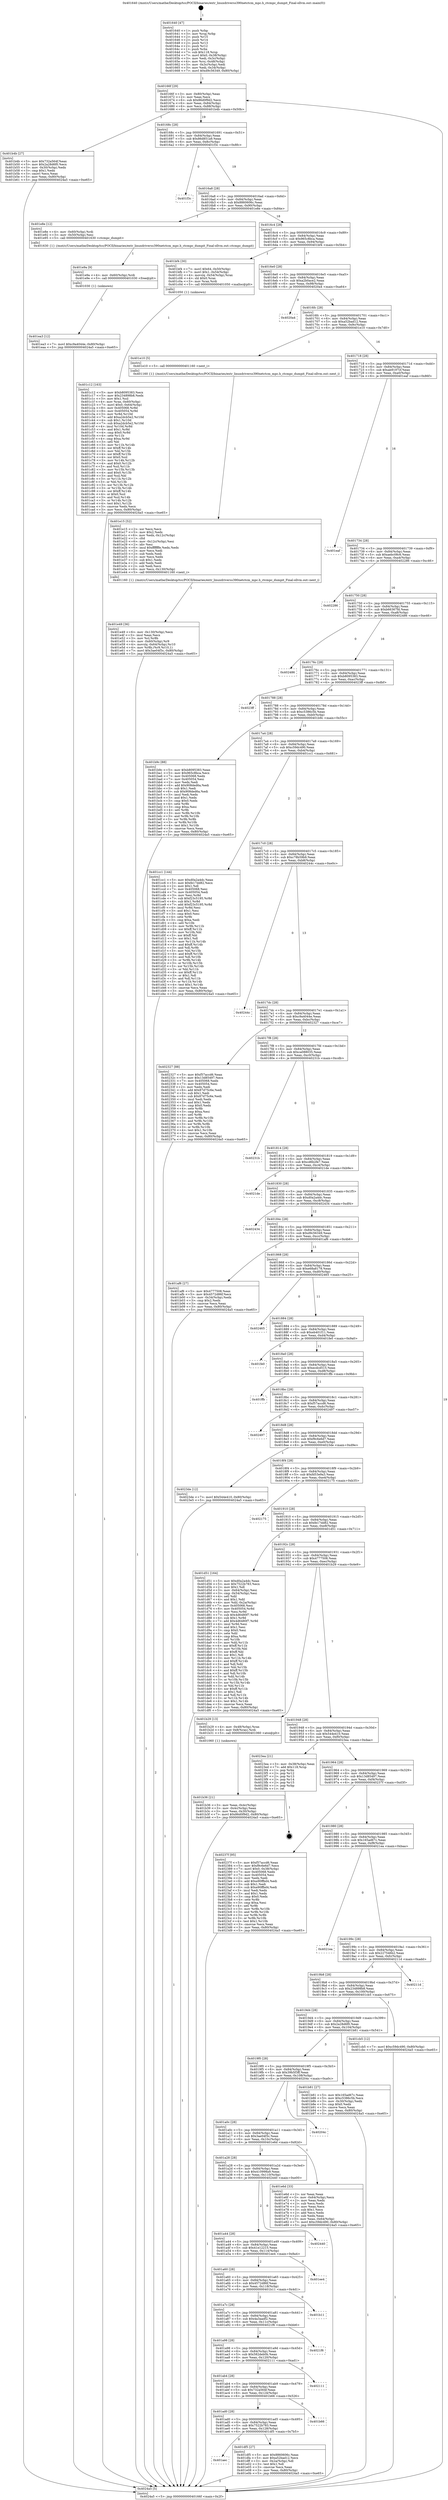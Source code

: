 digraph "0x401640" {
  label = "0x401640 (/mnt/c/Users/mathe/Desktop/tcc/POCII/binaries/extr_linuxdriverss390netctcm_mpc.h_ctcmpc_dumpit_Final-ollvm.out::main(0))"
  labelloc = "t"
  node[shape=record]

  Entry [label="",width=0.3,height=0.3,shape=circle,fillcolor=black,style=filled]
  "0x40166f" [label="{
     0x40166f [29]\l
     | [instrs]\l
     &nbsp;&nbsp;0x40166f \<+3\>: mov -0x80(%rbp),%eax\l
     &nbsp;&nbsp;0x401672 \<+2\>: mov %eax,%ecx\l
     &nbsp;&nbsp;0x401674 \<+6\>: sub $0x86d0f9d2,%ecx\l
     &nbsp;&nbsp;0x40167a \<+6\>: mov %eax,-0x84(%rbp)\l
     &nbsp;&nbsp;0x401680 \<+6\>: mov %ecx,-0x88(%rbp)\l
     &nbsp;&nbsp;0x401686 \<+6\>: je 0000000000401b4b \<main+0x50b\>\l
  }"]
  "0x401b4b" [label="{
     0x401b4b [27]\l
     | [instrs]\l
     &nbsp;&nbsp;0x401b4b \<+5\>: mov $0x732a564f,%eax\l
     &nbsp;&nbsp;0x401b50 \<+5\>: mov $0x2a28d6f0,%ecx\l
     &nbsp;&nbsp;0x401b55 \<+3\>: mov -0x30(%rbp),%edx\l
     &nbsp;&nbsp;0x401b58 \<+3\>: cmp $0x1,%edx\l
     &nbsp;&nbsp;0x401b5b \<+3\>: cmovl %ecx,%eax\l
     &nbsp;&nbsp;0x401b5e \<+3\>: mov %eax,-0x80(%rbp)\l
     &nbsp;&nbsp;0x401b61 \<+5\>: jmp 00000000004024a5 \<main+0xe65\>\l
  }"]
  "0x40168c" [label="{
     0x40168c [28]\l
     | [instrs]\l
     &nbsp;&nbsp;0x40168c \<+5\>: jmp 0000000000401691 \<main+0x51\>\l
     &nbsp;&nbsp;0x401691 \<+6\>: mov -0x84(%rbp),%eax\l
     &nbsp;&nbsp;0x401697 \<+5\>: sub $0x86d851a9,%eax\l
     &nbsp;&nbsp;0x40169c \<+6\>: mov %eax,-0x8c(%rbp)\l
     &nbsp;&nbsp;0x4016a2 \<+6\>: je 0000000000401f3c \<main+0x8fc\>\l
  }"]
  Exit [label="",width=0.3,height=0.3,shape=circle,fillcolor=black,style=filled,peripheries=2]
  "0x401f3c" [label="{
     0x401f3c\l
  }", style=dashed]
  "0x4016a8" [label="{
     0x4016a8 [28]\l
     | [instrs]\l
     &nbsp;&nbsp;0x4016a8 \<+5\>: jmp 00000000004016ad \<main+0x6d\>\l
     &nbsp;&nbsp;0x4016ad \<+6\>: mov -0x84(%rbp),%eax\l
     &nbsp;&nbsp;0x4016b3 \<+5\>: sub $0x8860606c,%eax\l
     &nbsp;&nbsp;0x4016b8 \<+6\>: mov %eax,-0x90(%rbp)\l
     &nbsp;&nbsp;0x4016be \<+6\>: je 0000000000401e8e \<main+0x84e\>\l
  }"]
  "0x401ea3" [label="{
     0x401ea3 [12]\l
     | [instrs]\l
     &nbsp;&nbsp;0x401ea3 \<+7\>: movl $0xc9a4044e,-0x80(%rbp)\l
     &nbsp;&nbsp;0x401eaa \<+5\>: jmp 00000000004024a5 \<main+0xe65\>\l
  }"]
  "0x401e8e" [label="{
     0x401e8e [12]\l
     | [instrs]\l
     &nbsp;&nbsp;0x401e8e \<+4\>: mov -0x60(%rbp),%rdi\l
     &nbsp;&nbsp;0x401e92 \<+3\>: mov -0x50(%rbp),%esi\l
     &nbsp;&nbsp;0x401e95 \<+5\>: call 0000000000401630 \<ctcmpc_dumpit\>\l
     | [calls]\l
     &nbsp;&nbsp;0x401630 \{1\} (/mnt/c/Users/mathe/Desktop/tcc/POCII/binaries/extr_linuxdriverss390netctcm_mpc.h_ctcmpc_dumpit_Final-ollvm.out::ctcmpc_dumpit)\l
  }"]
  "0x4016c4" [label="{
     0x4016c4 [28]\l
     | [instrs]\l
     &nbsp;&nbsp;0x4016c4 \<+5\>: jmp 00000000004016c9 \<main+0x89\>\l
     &nbsp;&nbsp;0x4016c9 \<+6\>: mov -0x84(%rbp),%eax\l
     &nbsp;&nbsp;0x4016cf \<+5\>: sub $0x965c8bca,%eax\l
     &nbsp;&nbsp;0x4016d4 \<+6\>: mov %eax,-0x94(%rbp)\l
     &nbsp;&nbsp;0x4016da \<+6\>: je 0000000000401bf4 \<main+0x5b4\>\l
  }"]
  "0x401e9a" [label="{
     0x401e9a [9]\l
     | [instrs]\l
     &nbsp;&nbsp;0x401e9a \<+4\>: mov -0x60(%rbp),%rdi\l
     &nbsp;&nbsp;0x401e9e \<+5\>: call 0000000000401030 \<free@plt\>\l
     | [calls]\l
     &nbsp;&nbsp;0x401030 \{1\} (unknown)\l
  }"]
  "0x401bf4" [label="{
     0x401bf4 [30]\l
     | [instrs]\l
     &nbsp;&nbsp;0x401bf4 \<+7\>: movl $0x64,-0x50(%rbp)\l
     &nbsp;&nbsp;0x401bfb \<+7\>: movl $0x1,-0x54(%rbp)\l
     &nbsp;&nbsp;0x401c02 \<+4\>: movslq -0x54(%rbp),%rax\l
     &nbsp;&nbsp;0x401c06 \<+4\>: shl $0x0,%rax\l
     &nbsp;&nbsp;0x401c0a \<+3\>: mov %rax,%rdi\l
     &nbsp;&nbsp;0x401c0d \<+5\>: call 0000000000401050 \<malloc@plt\>\l
     | [calls]\l
     &nbsp;&nbsp;0x401050 \{1\} (unknown)\l
  }"]
  "0x4016e0" [label="{
     0x4016e0 [28]\l
     | [instrs]\l
     &nbsp;&nbsp;0x4016e0 \<+5\>: jmp 00000000004016e5 \<main+0xa5\>\l
     &nbsp;&nbsp;0x4016e5 \<+6\>: mov -0x84(%rbp),%eax\l
     &nbsp;&nbsp;0x4016eb \<+5\>: sub $0xa2b0ace2,%eax\l
     &nbsp;&nbsp;0x4016f0 \<+6\>: mov %eax,-0x98(%rbp)\l
     &nbsp;&nbsp;0x4016f6 \<+6\>: je 00000000004020a4 \<main+0xa64\>\l
  }"]
  "0x401e49" [label="{
     0x401e49 [36]\l
     | [instrs]\l
     &nbsp;&nbsp;0x401e49 \<+6\>: mov -0x130(%rbp),%ecx\l
     &nbsp;&nbsp;0x401e4f \<+3\>: imul %eax,%ecx\l
     &nbsp;&nbsp;0x401e52 \<+3\>: mov %cl,%r8b\l
     &nbsp;&nbsp;0x401e55 \<+4\>: mov -0x60(%rbp),%r9\l
     &nbsp;&nbsp;0x401e59 \<+4\>: movslq -0x64(%rbp),%r10\l
     &nbsp;&nbsp;0x401e5d \<+4\>: mov %r8b,(%r9,%r10,1)\l
     &nbsp;&nbsp;0x401e61 \<+7\>: movl $0x3ae04f3c,-0x80(%rbp)\l
     &nbsp;&nbsp;0x401e68 \<+5\>: jmp 00000000004024a5 \<main+0xe65\>\l
  }"]
  "0x4020a4" [label="{
     0x4020a4\l
  }", style=dashed]
  "0x4016fc" [label="{
     0x4016fc [28]\l
     | [instrs]\l
     &nbsp;&nbsp;0x4016fc \<+5\>: jmp 0000000000401701 \<main+0xc1\>\l
     &nbsp;&nbsp;0x401701 \<+6\>: mov -0x84(%rbp),%eax\l
     &nbsp;&nbsp;0x401707 \<+5\>: sub $0xa52bad12,%eax\l
     &nbsp;&nbsp;0x40170c \<+6\>: mov %eax,-0x9c(%rbp)\l
     &nbsp;&nbsp;0x401712 \<+6\>: je 0000000000401e10 \<main+0x7d0\>\l
  }"]
  "0x401e15" [label="{
     0x401e15 [52]\l
     | [instrs]\l
     &nbsp;&nbsp;0x401e15 \<+2\>: xor %ecx,%ecx\l
     &nbsp;&nbsp;0x401e17 \<+5\>: mov $0x2,%edx\l
     &nbsp;&nbsp;0x401e1c \<+6\>: mov %edx,-0x12c(%rbp)\l
     &nbsp;&nbsp;0x401e22 \<+1\>: cltd\l
     &nbsp;&nbsp;0x401e23 \<+6\>: mov -0x12c(%rbp),%esi\l
     &nbsp;&nbsp;0x401e29 \<+2\>: idiv %esi\l
     &nbsp;&nbsp;0x401e2b \<+6\>: imul $0xfffffffe,%edx,%edx\l
     &nbsp;&nbsp;0x401e31 \<+2\>: mov %ecx,%edi\l
     &nbsp;&nbsp;0x401e33 \<+2\>: sub %edx,%edi\l
     &nbsp;&nbsp;0x401e35 \<+2\>: mov %ecx,%edx\l
     &nbsp;&nbsp;0x401e37 \<+3\>: sub $0x1,%edx\l
     &nbsp;&nbsp;0x401e3a \<+2\>: add %edx,%edi\l
     &nbsp;&nbsp;0x401e3c \<+2\>: sub %edi,%ecx\l
     &nbsp;&nbsp;0x401e3e \<+6\>: mov %ecx,-0x130(%rbp)\l
     &nbsp;&nbsp;0x401e44 \<+5\>: call 0000000000401160 \<next_i\>\l
     | [calls]\l
     &nbsp;&nbsp;0x401160 \{1\} (/mnt/c/Users/mathe/Desktop/tcc/POCII/binaries/extr_linuxdriverss390netctcm_mpc.h_ctcmpc_dumpit_Final-ollvm.out::next_i)\l
  }"]
  "0x401e10" [label="{
     0x401e10 [5]\l
     | [instrs]\l
     &nbsp;&nbsp;0x401e10 \<+5\>: call 0000000000401160 \<next_i\>\l
     | [calls]\l
     &nbsp;&nbsp;0x401160 \{1\} (/mnt/c/Users/mathe/Desktop/tcc/POCII/binaries/extr_linuxdriverss390netctcm_mpc.h_ctcmpc_dumpit_Final-ollvm.out::next_i)\l
  }"]
  "0x401718" [label="{
     0x401718 [28]\l
     | [instrs]\l
     &nbsp;&nbsp;0x401718 \<+5\>: jmp 000000000040171d \<main+0xdd\>\l
     &nbsp;&nbsp;0x40171d \<+6\>: mov -0x84(%rbp),%eax\l
     &nbsp;&nbsp;0x401723 \<+5\>: sub $0xab9197cf,%eax\l
     &nbsp;&nbsp;0x401728 \<+6\>: mov %eax,-0xa0(%rbp)\l
     &nbsp;&nbsp;0x40172e \<+6\>: je 0000000000401eaf \<main+0x86f\>\l
  }"]
  "0x401aec" [label="{
     0x401aec\l
  }", style=dashed]
  "0x401eaf" [label="{
     0x401eaf\l
  }", style=dashed]
  "0x401734" [label="{
     0x401734 [28]\l
     | [instrs]\l
     &nbsp;&nbsp;0x401734 \<+5\>: jmp 0000000000401739 \<main+0xf9\>\l
     &nbsp;&nbsp;0x401739 \<+6\>: mov -0x84(%rbp),%eax\l
     &nbsp;&nbsp;0x40173f \<+5\>: sub $0xaebc08c6,%eax\l
     &nbsp;&nbsp;0x401744 \<+6\>: mov %eax,-0xa4(%rbp)\l
     &nbsp;&nbsp;0x40174a \<+6\>: je 0000000000402286 \<main+0xc46\>\l
  }"]
  "0x401df5" [label="{
     0x401df5 [27]\l
     | [instrs]\l
     &nbsp;&nbsp;0x401df5 \<+5\>: mov $0x8860606c,%eax\l
     &nbsp;&nbsp;0x401dfa \<+5\>: mov $0xa52bad12,%ecx\l
     &nbsp;&nbsp;0x401dff \<+3\>: mov -0x2a(%rbp),%dl\l
     &nbsp;&nbsp;0x401e02 \<+3\>: test $0x1,%dl\l
     &nbsp;&nbsp;0x401e05 \<+3\>: cmovne %ecx,%eax\l
     &nbsp;&nbsp;0x401e08 \<+3\>: mov %eax,-0x80(%rbp)\l
     &nbsp;&nbsp;0x401e0b \<+5\>: jmp 00000000004024a5 \<main+0xe65\>\l
  }"]
  "0x402286" [label="{
     0x402286\l
  }", style=dashed]
  "0x401750" [label="{
     0x401750 [28]\l
     | [instrs]\l
     &nbsp;&nbsp;0x401750 \<+5\>: jmp 0000000000401755 \<main+0x115\>\l
     &nbsp;&nbsp;0x401755 \<+6\>: mov -0x84(%rbp),%eax\l
     &nbsp;&nbsp;0x40175b \<+5\>: sub $0xb66367fd,%eax\l
     &nbsp;&nbsp;0x401760 \<+6\>: mov %eax,-0xa8(%rbp)\l
     &nbsp;&nbsp;0x401766 \<+6\>: je 0000000000402486 \<main+0xe46\>\l
  }"]
  "0x401ad0" [label="{
     0x401ad0 [28]\l
     | [instrs]\l
     &nbsp;&nbsp;0x401ad0 \<+5\>: jmp 0000000000401ad5 \<main+0x495\>\l
     &nbsp;&nbsp;0x401ad5 \<+6\>: mov -0x84(%rbp),%eax\l
     &nbsp;&nbsp;0x401adb \<+5\>: sub $0x7522b783,%eax\l
     &nbsp;&nbsp;0x401ae0 \<+6\>: mov %eax,-0x128(%rbp)\l
     &nbsp;&nbsp;0x401ae6 \<+6\>: je 0000000000401df5 \<main+0x7b5\>\l
  }"]
  "0x402486" [label="{
     0x402486\l
  }", style=dashed]
  "0x40176c" [label="{
     0x40176c [28]\l
     | [instrs]\l
     &nbsp;&nbsp;0x40176c \<+5\>: jmp 0000000000401771 \<main+0x131\>\l
     &nbsp;&nbsp;0x401771 \<+6\>: mov -0x84(%rbp),%eax\l
     &nbsp;&nbsp;0x401777 \<+5\>: sub $0xb8095383,%eax\l
     &nbsp;&nbsp;0x40177c \<+6\>: mov %eax,-0xac(%rbp)\l
     &nbsp;&nbsp;0x401782 \<+6\>: je 00000000004023ff \<main+0xdbf\>\l
  }"]
  "0x401b66" [label="{
     0x401b66\l
  }", style=dashed]
  "0x4023ff" [label="{
     0x4023ff\l
  }", style=dashed]
  "0x401788" [label="{
     0x401788 [28]\l
     | [instrs]\l
     &nbsp;&nbsp;0x401788 \<+5\>: jmp 000000000040178d \<main+0x14d\>\l
     &nbsp;&nbsp;0x40178d \<+6\>: mov -0x84(%rbp),%eax\l
     &nbsp;&nbsp;0x401793 \<+5\>: sub $0xc5386c5b,%eax\l
     &nbsp;&nbsp;0x401798 \<+6\>: mov %eax,-0xb0(%rbp)\l
     &nbsp;&nbsp;0x40179e \<+6\>: je 0000000000401b9c \<main+0x55c\>\l
  }"]
  "0x401ab4" [label="{
     0x401ab4 [28]\l
     | [instrs]\l
     &nbsp;&nbsp;0x401ab4 \<+5\>: jmp 0000000000401ab9 \<main+0x479\>\l
     &nbsp;&nbsp;0x401ab9 \<+6\>: mov -0x84(%rbp),%eax\l
     &nbsp;&nbsp;0x401abf \<+5\>: sub $0x732a564f,%eax\l
     &nbsp;&nbsp;0x401ac4 \<+6\>: mov %eax,-0x124(%rbp)\l
     &nbsp;&nbsp;0x401aca \<+6\>: je 0000000000401b66 \<main+0x526\>\l
  }"]
  "0x401b9c" [label="{
     0x401b9c [88]\l
     | [instrs]\l
     &nbsp;&nbsp;0x401b9c \<+5\>: mov $0xb8095383,%eax\l
     &nbsp;&nbsp;0x401ba1 \<+5\>: mov $0x965c8bca,%ecx\l
     &nbsp;&nbsp;0x401ba6 \<+7\>: mov 0x405068,%edx\l
     &nbsp;&nbsp;0x401bad \<+7\>: mov 0x405054,%esi\l
     &nbsp;&nbsp;0x401bb4 \<+2\>: mov %edx,%edi\l
     &nbsp;&nbsp;0x401bb6 \<+6\>: add $0x908ded6a,%edi\l
     &nbsp;&nbsp;0x401bbc \<+3\>: sub $0x1,%edi\l
     &nbsp;&nbsp;0x401bbf \<+6\>: sub $0x908ded6a,%edi\l
     &nbsp;&nbsp;0x401bc5 \<+3\>: imul %edi,%edx\l
     &nbsp;&nbsp;0x401bc8 \<+3\>: and $0x1,%edx\l
     &nbsp;&nbsp;0x401bcb \<+3\>: cmp $0x0,%edx\l
     &nbsp;&nbsp;0x401bce \<+4\>: sete %r8b\l
     &nbsp;&nbsp;0x401bd2 \<+3\>: cmp $0xa,%esi\l
     &nbsp;&nbsp;0x401bd5 \<+4\>: setl %r9b\l
     &nbsp;&nbsp;0x401bd9 \<+3\>: mov %r8b,%r10b\l
     &nbsp;&nbsp;0x401bdc \<+3\>: and %r9b,%r10b\l
     &nbsp;&nbsp;0x401bdf \<+3\>: xor %r9b,%r8b\l
     &nbsp;&nbsp;0x401be2 \<+3\>: or %r8b,%r10b\l
     &nbsp;&nbsp;0x401be5 \<+4\>: test $0x1,%r10b\l
     &nbsp;&nbsp;0x401be9 \<+3\>: cmovne %ecx,%eax\l
     &nbsp;&nbsp;0x401bec \<+3\>: mov %eax,-0x80(%rbp)\l
     &nbsp;&nbsp;0x401bef \<+5\>: jmp 00000000004024a5 \<main+0xe65\>\l
  }"]
  "0x4017a4" [label="{
     0x4017a4 [28]\l
     | [instrs]\l
     &nbsp;&nbsp;0x4017a4 \<+5\>: jmp 00000000004017a9 \<main+0x169\>\l
     &nbsp;&nbsp;0x4017a9 \<+6\>: mov -0x84(%rbp),%eax\l
     &nbsp;&nbsp;0x4017af \<+5\>: sub $0xc59dc490,%eax\l
     &nbsp;&nbsp;0x4017b4 \<+6\>: mov %eax,-0xb4(%rbp)\l
     &nbsp;&nbsp;0x4017ba \<+6\>: je 0000000000401cc1 \<main+0x681\>\l
  }"]
  "0x402111" [label="{
     0x402111\l
  }", style=dashed]
  "0x401cc1" [label="{
     0x401cc1 [144]\l
     | [instrs]\l
     &nbsp;&nbsp;0x401cc1 \<+5\>: mov $0xd0a2a4dc,%eax\l
     &nbsp;&nbsp;0x401cc6 \<+5\>: mov $0xfe17dd82,%ecx\l
     &nbsp;&nbsp;0x401ccb \<+2\>: mov $0x1,%dl\l
     &nbsp;&nbsp;0x401ccd \<+7\>: mov 0x405068,%esi\l
     &nbsp;&nbsp;0x401cd4 \<+7\>: mov 0x405054,%edi\l
     &nbsp;&nbsp;0x401cdb \<+3\>: mov %esi,%r8d\l
     &nbsp;&nbsp;0x401cde \<+7\>: sub $0xf23c5195,%r8d\l
     &nbsp;&nbsp;0x401ce5 \<+4\>: sub $0x1,%r8d\l
     &nbsp;&nbsp;0x401ce9 \<+7\>: add $0xf23c5195,%r8d\l
     &nbsp;&nbsp;0x401cf0 \<+4\>: imul %r8d,%esi\l
     &nbsp;&nbsp;0x401cf4 \<+3\>: and $0x1,%esi\l
     &nbsp;&nbsp;0x401cf7 \<+3\>: cmp $0x0,%esi\l
     &nbsp;&nbsp;0x401cfa \<+4\>: sete %r9b\l
     &nbsp;&nbsp;0x401cfe \<+3\>: cmp $0xa,%edi\l
     &nbsp;&nbsp;0x401d01 \<+4\>: setl %r10b\l
     &nbsp;&nbsp;0x401d05 \<+3\>: mov %r9b,%r11b\l
     &nbsp;&nbsp;0x401d08 \<+4\>: xor $0xff,%r11b\l
     &nbsp;&nbsp;0x401d0c \<+3\>: mov %r10b,%bl\l
     &nbsp;&nbsp;0x401d0f \<+3\>: xor $0xff,%bl\l
     &nbsp;&nbsp;0x401d12 \<+3\>: xor $0x1,%dl\l
     &nbsp;&nbsp;0x401d15 \<+3\>: mov %r11b,%r14b\l
     &nbsp;&nbsp;0x401d18 \<+4\>: and $0xff,%r14b\l
     &nbsp;&nbsp;0x401d1c \<+3\>: and %dl,%r9b\l
     &nbsp;&nbsp;0x401d1f \<+3\>: mov %bl,%r15b\l
     &nbsp;&nbsp;0x401d22 \<+4\>: and $0xff,%r15b\l
     &nbsp;&nbsp;0x401d26 \<+3\>: and %dl,%r10b\l
     &nbsp;&nbsp;0x401d29 \<+3\>: or %r9b,%r14b\l
     &nbsp;&nbsp;0x401d2c \<+3\>: or %r10b,%r15b\l
     &nbsp;&nbsp;0x401d2f \<+3\>: xor %r15b,%r14b\l
     &nbsp;&nbsp;0x401d32 \<+3\>: or %bl,%r11b\l
     &nbsp;&nbsp;0x401d35 \<+4\>: xor $0xff,%r11b\l
     &nbsp;&nbsp;0x401d39 \<+3\>: or $0x1,%dl\l
     &nbsp;&nbsp;0x401d3c \<+3\>: and %dl,%r11b\l
     &nbsp;&nbsp;0x401d3f \<+3\>: or %r11b,%r14b\l
     &nbsp;&nbsp;0x401d42 \<+4\>: test $0x1,%r14b\l
     &nbsp;&nbsp;0x401d46 \<+3\>: cmovne %ecx,%eax\l
     &nbsp;&nbsp;0x401d49 \<+3\>: mov %eax,-0x80(%rbp)\l
     &nbsp;&nbsp;0x401d4c \<+5\>: jmp 00000000004024a5 \<main+0xe65\>\l
  }"]
  "0x4017c0" [label="{
     0x4017c0 [28]\l
     | [instrs]\l
     &nbsp;&nbsp;0x4017c0 \<+5\>: jmp 00000000004017c5 \<main+0x185\>\l
     &nbsp;&nbsp;0x4017c5 \<+6\>: mov -0x84(%rbp),%eax\l
     &nbsp;&nbsp;0x4017cb \<+5\>: sub $0xc78b59b9,%eax\l
     &nbsp;&nbsp;0x4017d0 \<+6\>: mov %eax,-0xb8(%rbp)\l
     &nbsp;&nbsp;0x4017d6 \<+6\>: je 000000000040244c \<main+0xe0c\>\l
  }"]
  "0x401a98" [label="{
     0x401a98 [28]\l
     | [instrs]\l
     &nbsp;&nbsp;0x401a98 \<+5\>: jmp 0000000000401a9d \<main+0x45d\>\l
     &nbsp;&nbsp;0x401a9d \<+6\>: mov -0x84(%rbp),%eax\l
     &nbsp;&nbsp;0x401aa3 \<+5\>: sub $0x582deb0b,%eax\l
     &nbsp;&nbsp;0x401aa8 \<+6\>: mov %eax,-0x120(%rbp)\l
     &nbsp;&nbsp;0x401aae \<+6\>: je 0000000000402111 \<main+0xad1\>\l
  }"]
  "0x40244c" [label="{
     0x40244c\l
  }", style=dashed]
  "0x4017dc" [label="{
     0x4017dc [28]\l
     | [instrs]\l
     &nbsp;&nbsp;0x4017dc \<+5\>: jmp 00000000004017e1 \<main+0x1a1\>\l
     &nbsp;&nbsp;0x4017e1 \<+6\>: mov -0x84(%rbp),%eax\l
     &nbsp;&nbsp;0x4017e7 \<+5\>: sub $0xc9a4044e,%eax\l
     &nbsp;&nbsp;0x4017ec \<+6\>: mov %eax,-0xbc(%rbp)\l
     &nbsp;&nbsp;0x4017f2 \<+6\>: je 0000000000402327 \<main+0xce7\>\l
  }"]
  "0x4021f6" [label="{
     0x4021f6\l
  }", style=dashed]
  "0x402327" [label="{
     0x402327 [88]\l
     | [instrs]\l
     &nbsp;&nbsp;0x402327 \<+5\>: mov $0xf57accd6,%eax\l
     &nbsp;&nbsp;0x40232c \<+5\>: mov $0x13d85497,%ecx\l
     &nbsp;&nbsp;0x402331 \<+7\>: mov 0x405068,%edx\l
     &nbsp;&nbsp;0x402338 \<+7\>: mov 0x405054,%esi\l
     &nbsp;&nbsp;0x40233f \<+2\>: mov %edx,%edi\l
     &nbsp;&nbsp;0x402341 \<+6\>: add $0x87d75c6e,%edi\l
     &nbsp;&nbsp;0x402347 \<+3\>: sub $0x1,%edi\l
     &nbsp;&nbsp;0x40234a \<+6\>: sub $0x87d75c6e,%edi\l
     &nbsp;&nbsp;0x402350 \<+3\>: imul %edi,%edx\l
     &nbsp;&nbsp;0x402353 \<+3\>: and $0x1,%edx\l
     &nbsp;&nbsp;0x402356 \<+3\>: cmp $0x0,%edx\l
     &nbsp;&nbsp;0x402359 \<+4\>: sete %r8b\l
     &nbsp;&nbsp;0x40235d \<+3\>: cmp $0xa,%esi\l
     &nbsp;&nbsp;0x402360 \<+4\>: setl %r9b\l
     &nbsp;&nbsp;0x402364 \<+3\>: mov %r8b,%r10b\l
     &nbsp;&nbsp;0x402367 \<+3\>: and %r9b,%r10b\l
     &nbsp;&nbsp;0x40236a \<+3\>: xor %r9b,%r8b\l
     &nbsp;&nbsp;0x40236d \<+3\>: or %r8b,%r10b\l
     &nbsp;&nbsp;0x402370 \<+4\>: test $0x1,%r10b\l
     &nbsp;&nbsp;0x402374 \<+3\>: cmovne %ecx,%eax\l
     &nbsp;&nbsp;0x402377 \<+3\>: mov %eax,-0x80(%rbp)\l
     &nbsp;&nbsp;0x40237a \<+5\>: jmp 00000000004024a5 \<main+0xe65\>\l
  }"]
  "0x4017f8" [label="{
     0x4017f8 [28]\l
     | [instrs]\l
     &nbsp;&nbsp;0x4017f8 \<+5\>: jmp 00000000004017fd \<main+0x1bd\>\l
     &nbsp;&nbsp;0x4017fd \<+6\>: mov -0x84(%rbp),%eax\l
     &nbsp;&nbsp;0x401803 \<+5\>: sub $0xca088035,%eax\l
     &nbsp;&nbsp;0x401808 \<+6\>: mov %eax,-0xc0(%rbp)\l
     &nbsp;&nbsp;0x40180e \<+6\>: je 000000000040231b \<main+0xcdb\>\l
  }"]
  "0x401a7c" [label="{
     0x401a7c [28]\l
     | [instrs]\l
     &nbsp;&nbsp;0x401a7c \<+5\>: jmp 0000000000401a81 \<main+0x441\>\l
     &nbsp;&nbsp;0x401a81 \<+6\>: mov -0x84(%rbp),%eax\l
     &nbsp;&nbsp;0x401a87 \<+5\>: sub $0x4a3aadf2,%eax\l
     &nbsp;&nbsp;0x401a8c \<+6\>: mov %eax,-0x11c(%rbp)\l
     &nbsp;&nbsp;0x401a92 \<+6\>: je 00000000004021f6 \<main+0xbb6\>\l
  }"]
  "0x40231b" [label="{
     0x40231b\l
  }", style=dashed]
  "0x401814" [label="{
     0x401814 [28]\l
     | [instrs]\l
     &nbsp;&nbsp;0x401814 \<+5\>: jmp 0000000000401819 \<main+0x1d9\>\l
     &nbsp;&nbsp;0x401819 \<+6\>: mov -0x84(%rbp),%eax\l
     &nbsp;&nbsp;0x40181f \<+5\>: sub $0xcd6b2fe7,%eax\l
     &nbsp;&nbsp;0x401824 \<+6\>: mov %eax,-0xc4(%rbp)\l
     &nbsp;&nbsp;0x40182a \<+6\>: je 00000000004021de \<main+0xb9e\>\l
  }"]
  "0x401b11" [label="{
     0x401b11\l
  }", style=dashed]
  "0x4021de" [label="{
     0x4021de\l
  }", style=dashed]
  "0x401830" [label="{
     0x401830 [28]\l
     | [instrs]\l
     &nbsp;&nbsp;0x401830 \<+5\>: jmp 0000000000401835 \<main+0x1f5\>\l
     &nbsp;&nbsp;0x401835 \<+6\>: mov -0x84(%rbp),%eax\l
     &nbsp;&nbsp;0x40183b \<+5\>: sub $0xd0a2a4dc,%eax\l
     &nbsp;&nbsp;0x401840 \<+6\>: mov %eax,-0xc8(%rbp)\l
     &nbsp;&nbsp;0x401846 \<+6\>: je 0000000000402434 \<main+0xdf4\>\l
  }"]
  "0x401a60" [label="{
     0x401a60 [28]\l
     | [instrs]\l
     &nbsp;&nbsp;0x401a60 \<+5\>: jmp 0000000000401a65 \<main+0x425\>\l
     &nbsp;&nbsp;0x401a65 \<+6\>: mov -0x84(%rbp),%eax\l
     &nbsp;&nbsp;0x401a6b \<+5\>: sub $0x4572d86f,%eax\l
     &nbsp;&nbsp;0x401a70 \<+6\>: mov %eax,-0x118(%rbp)\l
     &nbsp;&nbsp;0x401a76 \<+6\>: je 0000000000401b11 \<main+0x4d1\>\l
  }"]
  "0x402434" [label="{
     0x402434\l
  }", style=dashed]
  "0x40184c" [label="{
     0x40184c [28]\l
     | [instrs]\l
     &nbsp;&nbsp;0x40184c \<+5\>: jmp 0000000000401851 \<main+0x211\>\l
     &nbsp;&nbsp;0x401851 \<+6\>: mov -0x84(%rbp),%eax\l
     &nbsp;&nbsp;0x401857 \<+5\>: sub $0xd9c56349,%eax\l
     &nbsp;&nbsp;0x40185c \<+6\>: mov %eax,-0xcc(%rbp)\l
     &nbsp;&nbsp;0x401862 \<+6\>: je 0000000000401af6 \<main+0x4b6\>\l
  }"]
  "0x401ee4" [label="{
     0x401ee4\l
  }", style=dashed]
  "0x401af6" [label="{
     0x401af6 [27]\l
     | [instrs]\l
     &nbsp;&nbsp;0x401af6 \<+5\>: mov $0x4777508,%eax\l
     &nbsp;&nbsp;0x401afb \<+5\>: mov $0x4572d86f,%ecx\l
     &nbsp;&nbsp;0x401b00 \<+3\>: mov -0x34(%rbp),%edx\l
     &nbsp;&nbsp;0x401b03 \<+3\>: cmp $0x2,%edx\l
     &nbsp;&nbsp;0x401b06 \<+3\>: cmovne %ecx,%eax\l
     &nbsp;&nbsp;0x401b09 \<+3\>: mov %eax,-0x80(%rbp)\l
     &nbsp;&nbsp;0x401b0c \<+5\>: jmp 00000000004024a5 \<main+0xe65\>\l
  }"]
  "0x401868" [label="{
     0x401868 [28]\l
     | [instrs]\l
     &nbsp;&nbsp;0x401868 \<+5\>: jmp 000000000040186d \<main+0x22d\>\l
     &nbsp;&nbsp;0x40186d \<+6\>: mov -0x84(%rbp),%eax\l
     &nbsp;&nbsp;0x401873 \<+5\>: sub $0xe68a8178,%eax\l
     &nbsp;&nbsp;0x401878 \<+6\>: mov %eax,-0xd0(%rbp)\l
     &nbsp;&nbsp;0x40187e \<+6\>: je 0000000000402465 \<main+0xe25\>\l
  }"]
  "0x4024a5" [label="{
     0x4024a5 [5]\l
     | [instrs]\l
     &nbsp;&nbsp;0x4024a5 \<+5\>: jmp 000000000040166f \<main+0x2f\>\l
  }"]
  "0x401640" [label="{
     0x401640 [47]\l
     | [instrs]\l
     &nbsp;&nbsp;0x401640 \<+1\>: push %rbp\l
     &nbsp;&nbsp;0x401641 \<+3\>: mov %rsp,%rbp\l
     &nbsp;&nbsp;0x401644 \<+2\>: push %r15\l
     &nbsp;&nbsp;0x401646 \<+2\>: push %r14\l
     &nbsp;&nbsp;0x401648 \<+2\>: push %r13\l
     &nbsp;&nbsp;0x40164a \<+2\>: push %r12\l
     &nbsp;&nbsp;0x40164c \<+1\>: push %rbx\l
     &nbsp;&nbsp;0x40164d \<+7\>: sub $0x118,%rsp\l
     &nbsp;&nbsp;0x401654 \<+7\>: movl $0x0,-0x38(%rbp)\l
     &nbsp;&nbsp;0x40165b \<+3\>: mov %edi,-0x3c(%rbp)\l
     &nbsp;&nbsp;0x40165e \<+4\>: mov %rsi,-0x48(%rbp)\l
     &nbsp;&nbsp;0x401662 \<+3\>: mov -0x3c(%rbp),%edi\l
     &nbsp;&nbsp;0x401665 \<+3\>: mov %edi,-0x34(%rbp)\l
     &nbsp;&nbsp;0x401668 \<+7\>: movl $0xd9c56349,-0x80(%rbp)\l
  }"]
  "0x401a44" [label="{
     0x401a44 [28]\l
     | [instrs]\l
     &nbsp;&nbsp;0x401a44 \<+5\>: jmp 0000000000401a49 \<main+0x409\>\l
     &nbsp;&nbsp;0x401a49 \<+6\>: mov -0x84(%rbp),%eax\l
     &nbsp;&nbsp;0x401a4f \<+5\>: sub $0x41e12215,%eax\l
     &nbsp;&nbsp;0x401a54 \<+6\>: mov %eax,-0x114(%rbp)\l
     &nbsp;&nbsp;0x401a5a \<+6\>: je 0000000000401ee4 \<main+0x8a4\>\l
  }"]
  "0x402465" [label="{
     0x402465\l
  }", style=dashed]
  "0x401884" [label="{
     0x401884 [28]\l
     | [instrs]\l
     &nbsp;&nbsp;0x401884 \<+5\>: jmp 0000000000401889 \<main+0x249\>\l
     &nbsp;&nbsp;0x401889 \<+6\>: mov -0x84(%rbp),%eax\l
     &nbsp;&nbsp;0x40188f \<+5\>: sub $0xeb401f11,%eax\l
     &nbsp;&nbsp;0x401894 \<+6\>: mov %eax,-0xd4(%rbp)\l
     &nbsp;&nbsp;0x40189a \<+6\>: je 0000000000401fe0 \<main+0x9a0\>\l
  }"]
  "0x402440" [label="{
     0x402440\l
  }", style=dashed]
  "0x401fe0" [label="{
     0x401fe0\l
  }", style=dashed]
  "0x4018a0" [label="{
     0x4018a0 [28]\l
     | [instrs]\l
     &nbsp;&nbsp;0x4018a0 \<+5\>: jmp 00000000004018a5 \<main+0x265\>\l
     &nbsp;&nbsp;0x4018a5 \<+6\>: mov -0x84(%rbp),%eax\l
     &nbsp;&nbsp;0x4018ab \<+5\>: sub $0xecdcd515,%eax\l
     &nbsp;&nbsp;0x4018b0 \<+6\>: mov %eax,-0xd8(%rbp)\l
     &nbsp;&nbsp;0x4018b6 \<+6\>: je 0000000000401ffb \<main+0x9bb\>\l
  }"]
  "0x401a28" [label="{
     0x401a28 [28]\l
     | [instrs]\l
     &nbsp;&nbsp;0x401a28 \<+5\>: jmp 0000000000401a2d \<main+0x3ed\>\l
     &nbsp;&nbsp;0x401a2d \<+6\>: mov -0x84(%rbp),%eax\l
     &nbsp;&nbsp;0x401a33 \<+5\>: sub $0x410998a9,%eax\l
     &nbsp;&nbsp;0x401a38 \<+6\>: mov %eax,-0x110(%rbp)\l
     &nbsp;&nbsp;0x401a3e \<+6\>: je 0000000000402440 \<main+0xe00\>\l
  }"]
  "0x401ffb" [label="{
     0x401ffb\l
  }", style=dashed]
  "0x4018bc" [label="{
     0x4018bc [28]\l
     | [instrs]\l
     &nbsp;&nbsp;0x4018bc \<+5\>: jmp 00000000004018c1 \<main+0x281\>\l
     &nbsp;&nbsp;0x4018c1 \<+6\>: mov -0x84(%rbp),%eax\l
     &nbsp;&nbsp;0x4018c7 \<+5\>: sub $0xf57accd6,%eax\l
     &nbsp;&nbsp;0x4018cc \<+6\>: mov %eax,-0xdc(%rbp)\l
     &nbsp;&nbsp;0x4018d2 \<+6\>: je 0000000000402497 \<main+0xe57\>\l
  }"]
  "0x401e6d" [label="{
     0x401e6d [33]\l
     | [instrs]\l
     &nbsp;&nbsp;0x401e6d \<+2\>: xor %eax,%eax\l
     &nbsp;&nbsp;0x401e6f \<+3\>: mov -0x64(%rbp),%ecx\l
     &nbsp;&nbsp;0x401e72 \<+2\>: mov %eax,%edx\l
     &nbsp;&nbsp;0x401e74 \<+2\>: sub %ecx,%edx\l
     &nbsp;&nbsp;0x401e76 \<+2\>: mov %eax,%ecx\l
     &nbsp;&nbsp;0x401e78 \<+3\>: sub $0x1,%ecx\l
     &nbsp;&nbsp;0x401e7b \<+2\>: add %ecx,%edx\l
     &nbsp;&nbsp;0x401e7d \<+2\>: sub %edx,%eax\l
     &nbsp;&nbsp;0x401e7f \<+3\>: mov %eax,-0x64(%rbp)\l
     &nbsp;&nbsp;0x401e82 \<+7\>: movl $0xc59dc490,-0x80(%rbp)\l
     &nbsp;&nbsp;0x401e89 \<+5\>: jmp 00000000004024a5 \<main+0xe65\>\l
  }"]
  "0x402497" [label="{
     0x402497\l
  }", style=dashed]
  "0x4018d8" [label="{
     0x4018d8 [28]\l
     | [instrs]\l
     &nbsp;&nbsp;0x4018d8 \<+5\>: jmp 00000000004018dd \<main+0x29d\>\l
     &nbsp;&nbsp;0x4018dd \<+6\>: mov -0x84(%rbp),%eax\l
     &nbsp;&nbsp;0x4018e3 \<+5\>: sub $0xf9c6e6d7,%eax\l
     &nbsp;&nbsp;0x4018e8 \<+6\>: mov %eax,-0xe0(%rbp)\l
     &nbsp;&nbsp;0x4018ee \<+6\>: je 00000000004023de \<main+0xd9e\>\l
  }"]
  "0x401a0c" [label="{
     0x401a0c [28]\l
     | [instrs]\l
     &nbsp;&nbsp;0x401a0c \<+5\>: jmp 0000000000401a11 \<main+0x3d1\>\l
     &nbsp;&nbsp;0x401a11 \<+6\>: mov -0x84(%rbp),%eax\l
     &nbsp;&nbsp;0x401a17 \<+5\>: sub $0x3ae04f3c,%eax\l
     &nbsp;&nbsp;0x401a1c \<+6\>: mov %eax,-0x10c(%rbp)\l
     &nbsp;&nbsp;0x401a22 \<+6\>: je 0000000000401e6d \<main+0x82d\>\l
  }"]
  "0x4023de" [label="{
     0x4023de [12]\l
     | [instrs]\l
     &nbsp;&nbsp;0x4023de \<+7\>: movl $0x544e410,-0x80(%rbp)\l
     &nbsp;&nbsp;0x4023e5 \<+5\>: jmp 00000000004024a5 \<main+0xe65\>\l
  }"]
  "0x4018f4" [label="{
     0x4018f4 [28]\l
     | [instrs]\l
     &nbsp;&nbsp;0x4018f4 \<+5\>: jmp 00000000004018f9 \<main+0x2b9\>\l
     &nbsp;&nbsp;0x4018f9 \<+6\>: mov -0x84(%rbp),%eax\l
     &nbsp;&nbsp;0x4018ff \<+5\>: sub $0xfd53e9a3,%eax\l
     &nbsp;&nbsp;0x401904 \<+6\>: mov %eax,-0xe4(%rbp)\l
     &nbsp;&nbsp;0x40190a \<+6\>: je 0000000000402175 \<main+0xb35\>\l
  }"]
  "0x40204c" [label="{
     0x40204c\l
  }", style=dashed]
  "0x402175" [label="{
     0x402175\l
  }", style=dashed]
  "0x401910" [label="{
     0x401910 [28]\l
     | [instrs]\l
     &nbsp;&nbsp;0x401910 \<+5\>: jmp 0000000000401915 \<main+0x2d5\>\l
     &nbsp;&nbsp;0x401915 \<+6\>: mov -0x84(%rbp),%eax\l
     &nbsp;&nbsp;0x40191b \<+5\>: sub $0xfe17dd82,%eax\l
     &nbsp;&nbsp;0x401920 \<+6\>: mov %eax,-0xe8(%rbp)\l
     &nbsp;&nbsp;0x401926 \<+6\>: je 0000000000401d51 \<main+0x711\>\l
  }"]
  "0x401c12" [label="{
     0x401c12 [163]\l
     | [instrs]\l
     &nbsp;&nbsp;0x401c12 \<+5\>: mov $0xb8095383,%ecx\l
     &nbsp;&nbsp;0x401c17 \<+5\>: mov $0x234898b8,%edx\l
     &nbsp;&nbsp;0x401c1c \<+3\>: mov $0x1,%sil\l
     &nbsp;&nbsp;0x401c1f \<+4\>: mov %rax,-0x60(%rbp)\l
     &nbsp;&nbsp;0x401c23 \<+7\>: movl $0x0,-0x64(%rbp)\l
     &nbsp;&nbsp;0x401c2a \<+8\>: mov 0x405068,%r8d\l
     &nbsp;&nbsp;0x401c32 \<+8\>: mov 0x405054,%r9d\l
     &nbsp;&nbsp;0x401c3a \<+3\>: mov %r8d,%r10d\l
     &nbsp;&nbsp;0x401c3d \<+7\>: add $0xa2dcb5e2,%r10d\l
     &nbsp;&nbsp;0x401c44 \<+4\>: sub $0x1,%r10d\l
     &nbsp;&nbsp;0x401c48 \<+7\>: sub $0xa2dcb5e2,%r10d\l
     &nbsp;&nbsp;0x401c4f \<+4\>: imul %r10d,%r8d\l
     &nbsp;&nbsp;0x401c53 \<+4\>: and $0x1,%r8d\l
     &nbsp;&nbsp;0x401c57 \<+4\>: cmp $0x0,%r8d\l
     &nbsp;&nbsp;0x401c5b \<+4\>: sete %r11b\l
     &nbsp;&nbsp;0x401c5f \<+4\>: cmp $0xa,%r9d\l
     &nbsp;&nbsp;0x401c63 \<+3\>: setl %bl\l
     &nbsp;&nbsp;0x401c66 \<+3\>: mov %r11b,%r14b\l
     &nbsp;&nbsp;0x401c69 \<+4\>: xor $0xff,%r14b\l
     &nbsp;&nbsp;0x401c6d \<+3\>: mov %bl,%r15b\l
     &nbsp;&nbsp;0x401c70 \<+4\>: xor $0xff,%r15b\l
     &nbsp;&nbsp;0x401c74 \<+4\>: xor $0x0,%sil\l
     &nbsp;&nbsp;0x401c78 \<+3\>: mov %r14b,%r12b\l
     &nbsp;&nbsp;0x401c7b \<+4\>: and $0x0,%r12b\l
     &nbsp;&nbsp;0x401c7f \<+3\>: and %sil,%r11b\l
     &nbsp;&nbsp;0x401c82 \<+3\>: mov %r15b,%r13b\l
     &nbsp;&nbsp;0x401c85 \<+4\>: and $0x0,%r13b\l
     &nbsp;&nbsp;0x401c89 \<+3\>: and %sil,%bl\l
     &nbsp;&nbsp;0x401c8c \<+3\>: or %r11b,%r12b\l
     &nbsp;&nbsp;0x401c8f \<+3\>: or %bl,%r13b\l
     &nbsp;&nbsp;0x401c92 \<+3\>: xor %r13b,%r12b\l
     &nbsp;&nbsp;0x401c95 \<+3\>: or %r15b,%r14b\l
     &nbsp;&nbsp;0x401c98 \<+4\>: xor $0xff,%r14b\l
     &nbsp;&nbsp;0x401c9c \<+4\>: or $0x0,%sil\l
     &nbsp;&nbsp;0x401ca0 \<+3\>: and %sil,%r14b\l
     &nbsp;&nbsp;0x401ca3 \<+3\>: or %r14b,%r12b\l
     &nbsp;&nbsp;0x401ca6 \<+4\>: test $0x1,%r12b\l
     &nbsp;&nbsp;0x401caa \<+3\>: cmovne %edx,%ecx\l
     &nbsp;&nbsp;0x401cad \<+3\>: mov %ecx,-0x80(%rbp)\l
     &nbsp;&nbsp;0x401cb0 \<+5\>: jmp 00000000004024a5 \<main+0xe65\>\l
  }"]
  "0x401d51" [label="{
     0x401d51 [164]\l
     | [instrs]\l
     &nbsp;&nbsp;0x401d51 \<+5\>: mov $0xd0a2a4dc,%eax\l
     &nbsp;&nbsp;0x401d56 \<+5\>: mov $0x7522b783,%ecx\l
     &nbsp;&nbsp;0x401d5b \<+2\>: mov $0x1,%dl\l
     &nbsp;&nbsp;0x401d5d \<+3\>: mov -0x64(%rbp),%esi\l
     &nbsp;&nbsp;0x401d60 \<+3\>: cmp -0x54(%rbp),%esi\l
     &nbsp;&nbsp;0x401d63 \<+4\>: setl %dil\l
     &nbsp;&nbsp;0x401d67 \<+4\>: and $0x1,%dil\l
     &nbsp;&nbsp;0x401d6b \<+4\>: mov %dil,-0x2a(%rbp)\l
     &nbsp;&nbsp;0x401d6f \<+7\>: mov 0x405068,%esi\l
     &nbsp;&nbsp;0x401d76 \<+8\>: mov 0x405054,%r8d\l
     &nbsp;&nbsp;0x401d7e \<+3\>: mov %esi,%r9d\l
     &nbsp;&nbsp;0x401d81 \<+7\>: sub $0x4d6480f7,%r9d\l
     &nbsp;&nbsp;0x401d88 \<+4\>: sub $0x1,%r9d\l
     &nbsp;&nbsp;0x401d8c \<+7\>: add $0x4d6480f7,%r9d\l
     &nbsp;&nbsp;0x401d93 \<+4\>: imul %r9d,%esi\l
     &nbsp;&nbsp;0x401d97 \<+3\>: and $0x1,%esi\l
     &nbsp;&nbsp;0x401d9a \<+3\>: cmp $0x0,%esi\l
     &nbsp;&nbsp;0x401d9d \<+4\>: sete %dil\l
     &nbsp;&nbsp;0x401da1 \<+4\>: cmp $0xa,%r8d\l
     &nbsp;&nbsp;0x401da5 \<+4\>: setl %r10b\l
     &nbsp;&nbsp;0x401da9 \<+3\>: mov %dil,%r11b\l
     &nbsp;&nbsp;0x401dac \<+4\>: xor $0xff,%r11b\l
     &nbsp;&nbsp;0x401db0 \<+3\>: mov %r10b,%bl\l
     &nbsp;&nbsp;0x401db3 \<+3\>: xor $0xff,%bl\l
     &nbsp;&nbsp;0x401db6 \<+3\>: xor $0x1,%dl\l
     &nbsp;&nbsp;0x401db9 \<+3\>: mov %r11b,%r14b\l
     &nbsp;&nbsp;0x401dbc \<+4\>: and $0xff,%r14b\l
     &nbsp;&nbsp;0x401dc0 \<+3\>: and %dl,%dil\l
     &nbsp;&nbsp;0x401dc3 \<+3\>: mov %bl,%r15b\l
     &nbsp;&nbsp;0x401dc6 \<+4\>: and $0xff,%r15b\l
     &nbsp;&nbsp;0x401dca \<+3\>: and %dl,%r10b\l
     &nbsp;&nbsp;0x401dcd \<+3\>: or %dil,%r14b\l
     &nbsp;&nbsp;0x401dd0 \<+3\>: or %r10b,%r15b\l
     &nbsp;&nbsp;0x401dd3 \<+3\>: xor %r15b,%r14b\l
     &nbsp;&nbsp;0x401dd6 \<+3\>: or %bl,%r11b\l
     &nbsp;&nbsp;0x401dd9 \<+4\>: xor $0xff,%r11b\l
     &nbsp;&nbsp;0x401ddd \<+3\>: or $0x1,%dl\l
     &nbsp;&nbsp;0x401de0 \<+3\>: and %dl,%r11b\l
     &nbsp;&nbsp;0x401de3 \<+3\>: or %r11b,%r14b\l
     &nbsp;&nbsp;0x401de6 \<+4\>: test $0x1,%r14b\l
     &nbsp;&nbsp;0x401dea \<+3\>: cmovne %ecx,%eax\l
     &nbsp;&nbsp;0x401ded \<+3\>: mov %eax,-0x80(%rbp)\l
     &nbsp;&nbsp;0x401df0 \<+5\>: jmp 00000000004024a5 \<main+0xe65\>\l
  }"]
  "0x40192c" [label="{
     0x40192c [28]\l
     | [instrs]\l
     &nbsp;&nbsp;0x40192c \<+5\>: jmp 0000000000401931 \<main+0x2f1\>\l
     &nbsp;&nbsp;0x401931 \<+6\>: mov -0x84(%rbp),%eax\l
     &nbsp;&nbsp;0x401937 \<+5\>: sub $0x4777508,%eax\l
     &nbsp;&nbsp;0x40193c \<+6\>: mov %eax,-0xec(%rbp)\l
     &nbsp;&nbsp;0x401942 \<+6\>: je 0000000000401b29 \<main+0x4e9\>\l
  }"]
  "0x4019f0" [label="{
     0x4019f0 [28]\l
     | [instrs]\l
     &nbsp;&nbsp;0x4019f0 \<+5\>: jmp 00000000004019f5 \<main+0x3b5\>\l
     &nbsp;&nbsp;0x4019f5 \<+6\>: mov -0x84(%rbp),%eax\l
     &nbsp;&nbsp;0x4019fb \<+5\>: sub $0x39b5f3ff,%eax\l
     &nbsp;&nbsp;0x401a00 \<+6\>: mov %eax,-0x108(%rbp)\l
     &nbsp;&nbsp;0x401a06 \<+6\>: je 000000000040204c \<main+0xa0c\>\l
  }"]
  "0x401b29" [label="{
     0x401b29 [13]\l
     | [instrs]\l
     &nbsp;&nbsp;0x401b29 \<+4\>: mov -0x48(%rbp),%rax\l
     &nbsp;&nbsp;0x401b2d \<+4\>: mov 0x8(%rax),%rdi\l
     &nbsp;&nbsp;0x401b31 \<+5\>: call 0000000000401060 \<atoi@plt\>\l
     | [calls]\l
     &nbsp;&nbsp;0x401060 \{1\} (unknown)\l
  }"]
  "0x401948" [label="{
     0x401948 [28]\l
     | [instrs]\l
     &nbsp;&nbsp;0x401948 \<+5\>: jmp 000000000040194d \<main+0x30d\>\l
     &nbsp;&nbsp;0x40194d \<+6\>: mov -0x84(%rbp),%eax\l
     &nbsp;&nbsp;0x401953 \<+5\>: sub $0x544e410,%eax\l
     &nbsp;&nbsp;0x401958 \<+6\>: mov %eax,-0xf0(%rbp)\l
     &nbsp;&nbsp;0x40195e \<+6\>: je 00000000004023ea \<main+0xdaa\>\l
  }"]
  "0x401b36" [label="{
     0x401b36 [21]\l
     | [instrs]\l
     &nbsp;&nbsp;0x401b36 \<+3\>: mov %eax,-0x4c(%rbp)\l
     &nbsp;&nbsp;0x401b39 \<+3\>: mov -0x4c(%rbp),%eax\l
     &nbsp;&nbsp;0x401b3c \<+3\>: mov %eax,-0x30(%rbp)\l
     &nbsp;&nbsp;0x401b3f \<+7\>: movl $0x86d0f9d2,-0x80(%rbp)\l
     &nbsp;&nbsp;0x401b46 \<+5\>: jmp 00000000004024a5 \<main+0xe65\>\l
  }"]
  "0x401b81" [label="{
     0x401b81 [27]\l
     | [instrs]\l
     &nbsp;&nbsp;0x401b81 \<+5\>: mov $0x165ad67c,%eax\l
     &nbsp;&nbsp;0x401b86 \<+5\>: mov $0xc5386c5b,%ecx\l
     &nbsp;&nbsp;0x401b8b \<+3\>: mov -0x30(%rbp),%edx\l
     &nbsp;&nbsp;0x401b8e \<+3\>: cmp $0x0,%edx\l
     &nbsp;&nbsp;0x401b91 \<+3\>: cmove %ecx,%eax\l
     &nbsp;&nbsp;0x401b94 \<+3\>: mov %eax,-0x80(%rbp)\l
     &nbsp;&nbsp;0x401b97 \<+5\>: jmp 00000000004024a5 \<main+0xe65\>\l
  }"]
  "0x4023ea" [label="{
     0x4023ea [21]\l
     | [instrs]\l
     &nbsp;&nbsp;0x4023ea \<+3\>: mov -0x38(%rbp),%eax\l
     &nbsp;&nbsp;0x4023ed \<+7\>: add $0x118,%rsp\l
     &nbsp;&nbsp;0x4023f4 \<+1\>: pop %rbx\l
     &nbsp;&nbsp;0x4023f5 \<+2\>: pop %r12\l
     &nbsp;&nbsp;0x4023f7 \<+2\>: pop %r13\l
     &nbsp;&nbsp;0x4023f9 \<+2\>: pop %r14\l
     &nbsp;&nbsp;0x4023fb \<+2\>: pop %r15\l
     &nbsp;&nbsp;0x4023fd \<+1\>: pop %rbp\l
     &nbsp;&nbsp;0x4023fe \<+1\>: ret\l
  }"]
  "0x401964" [label="{
     0x401964 [28]\l
     | [instrs]\l
     &nbsp;&nbsp;0x401964 \<+5\>: jmp 0000000000401969 \<main+0x329\>\l
     &nbsp;&nbsp;0x401969 \<+6\>: mov -0x84(%rbp),%eax\l
     &nbsp;&nbsp;0x40196f \<+5\>: sub $0x13d85497,%eax\l
     &nbsp;&nbsp;0x401974 \<+6\>: mov %eax,-0xf4(%rbp)\l
     &nbsp;&nbsp;0x40197a \<+6\>: je 000000000040237f \<main+0xd3f\>\l
  }"]
  "0x4019d4" [label="{
     0x4019d4 [28]\l
     | [instrs]\l
     &nbsp;&nbsp;0x4019d4 \<+5\>: jmp 00000000004019d9 \<main+0x399\>\l
     &nbsp;&nbsp;0x4019d9 \<+6\>: mov -0x84(%rbp),%eax\l
     &nbsp;&nbsp;0x4019df \<+5\>: sub $0x2a28d6f0,%eax\l
     &nbsp;&nbsp;0x4019e4 \<+6\>: mov %eax,-0x104(%rbp)\l
     &nbsp;&nbsp;0x4019ea \<+6\>: je 0000000000401b81 \<main+0x541\>\l
  }"]
  "0x40237f" [label="{
     0x40237f [95]\l
     | [instrs]\l
     &nbsp;&nbsp;0x40237f \<+5\>: mov $0xf57accd6,%eax\l
     &nbsp;&nbsp;0x402384 \<+5\>: mov $0xf9c6e6d7,%ecx\l
     &nbsp;&nbsp;0x402389 \<+7\>: movl $0x0,-0x38(%rbp)\l
     &nbsp;&nbsp;0x402390 \<+7\>: mov 0x405068,%edx\l
     &nbsp;&nbsp;0x402397 \<+7\>: mov 0x405054,%esi\l
     &nbsp;&nbsp;0x40239e \<+2\>: mov %edx,%edi\l
     &nbsp;&nbsp;0x4023a0 \<+6\>: add $0xe90ffbd4,%edi\l
     &nbsp;&nbsp;0x4023a6 \<+3\>: sub $0x1,%edi\l
     &nbsp;&nbsp;0x4023a9 \<+6\>: sub $0xe90ffbd4,%edi\l
     &nbsp;&nbsp;0x4023af \<+3\>: imul %edi,%edx\l
     &nbsp;&nbsp;0x4023b2 \<+3\>: and $0x1,%edx\l
     &nbsp;&nbsp;0x4023b5 \<+3\>: cmp $0x0,%edx\l
     &nbsp;&nbsp;0x4023b8 \<+4\>: sete %r8b\l
     &nbsp;&nbsp;0x4023bc \<+3\>: cmp $0xa,%esi\l
     &nbsp;&nbsp;0x4023bf \<+4\>: setl %r9b\l
     &nbsp;&nbsp;0x4023c3 \<+3\>: mov %r8b,%r10b\l
     &nbsp;&nbsp;0x4023c6 \<+3\>: and %r9b,%r10b\l
     &nbsp;&nbsp;0x4023c9 \<+3\>: xor %r9b,%r8b\l
     &nbsp;&nbsp;0x4023cc \<+3\>: or %r8b,%r10b\l
     &nbsp;&nbsp;0x4023cf \<+4\>: test $0x1,%r10b\l
     &nbsp;&nbsp;0x4023d3 \<+3\>: cmovne %ecx,%eax\l
     &nbsp;&nbsp;0x4023d6 \<+3\>: mov %eax,-0x80(%rbp)\l
     &nbsp;&nbsp;0x4023d9 \<+5\>: jmp 00000000004024a5 \<main+0xe65\>\l
  }"]
  "0x401980" [label="{
     0x401980 [28]\l
     | [instrs]\l
     &nbsp;&nbsp;0x401980 \<+5\>: jmp 0000000000401985 \<main+0x345\>\l
     &nbsp;&nbsp;0x401985 \<+6\>: mov -0x84(%rbp),%eax\l
     &nbsp;&nbsp;0x40198b \<+5\>: sub $0x165ad67c,%eax\l
     &nbsp;&nbsp;0x401990 \<+6\>: mov %eax,-0xf8(%rbp)\l
     &nbsp;&nbsp;0x401996 \<+6\>: je 00000000004021ea \<main+0xbaa\>\l
  }"]
  "0x401cb5" [label="{
     0x401cb5 [12]\l
     | [instrs]\l
     &nbsp;&nbsp;0x401cb5 \<+7\>: movl $0xc59dc490,-0x80(%rbp)\l
     &nbsp;&nbsp;0x401cbc \<+5\>: jmp 00000000004024a5 \<main+0xe65\>\l
  }"]
  "0x4021ea" [label="{
     0x4021ea\l
  }", style=dashed]
  "0x40199c" [label="{
     0x40199c [28]\l
     | [instrs]\l
     &nbsp;&nbsp;0x40199c \<+5\>: jmp 00000000004019a1 \<main+0x361\>\l
     &nbsp;&nbsp;0x4019a1 \<+6\>: mov -0x84(%rbp),%eax\l
     &nbsp;&nbsp;0x4019a7 \<+5\>: sub $0x227546b2,%eax\l
     &nbsp;&nbsp;0x4019ac \<+6\>: mov %eax,-0xfc(%rbp)\l
     &nbsp;&nbsp;0x4019b2 \<+6\>: je 000000000040211d \<main+0xadd\>\l
  }"]
  "0x4019b8" [label="{
     0x4019b8 [28]\l
     | [instrs]\l
     &nbsp;&nbsp;0x4019b8 \<+5\>: jmp 00000000004019bd \<main+0x37d\>\l
     &nbsp;&nbsp;0x4019bd \<+6\>: mov -0x84(%rbp),%eax\l
     &nbsp;&nbsp;0x4019c3 \<+5\>: sub $0x234898b8,%eax\l
     &nbsp;&nbsp;0x4019c8 \<+6\>: mov %eax,-0x100(%rbp)\l
     &nbsp;&nbsp;0x4019ce \<+6\>: je 0000000000401cb5 \<main+0x675\>\l
  }"]
  "0x40211d" [label="{
     0x40211d\l
  }", style=dashed]
  Entry -> "0x401640" [label=" 1"]
  "0x40166f" -> "0x401b4b" [label=" 1"]
  "0x40166f" -> "0x40168c" [label=" 19"]
  "0x4023ea" -> Exit [label=" 1"]
  "0x40168c" -> "0x401f3c" [label=" 0"]
  "0x40168c" -> "0x4016a8" [label=" 19"]
  "0x4023de" -> "0x4024a5" [label=" 1"]
  "0x4016a8" -> "0x401e8e" [label=" 1"]
  "0x4016a8" -> "0x4016c4" [label=" 18"]
  "0x40237f" -> "0x4024a5" [label=" 1"]
  "0x4016c4" -> "0x401bf4" [label=" 1"]
  "0x4016c4" -> "0x4016e0" [label=" 17"]
  "0x402327" -> "0x4024a5" [label=" 1"]
  "0x4016e0" -> "0x4020a4" [label=" 0"]
  "0x4016e0" -> "0x4016fc" [label=" 17"]
  "0x401ea3" -> "0x4024a5" [label=" 1"]
  "0x4016fc" -> "0x401e10" [label=" 1"]
  "0x4016fc" -> "0x401718" [label=" 16"]
  "0x401e9a" -> "0x401ea3" [label=" 1"]
  "0x401718" -> "0x401eaf" [label=" 0"]
  "0x401718" -> "0x401734" [label=" 16"]
  "0x401e8e" -> "0x401e9a" [label=" 1"]
  "0x401734" -> "0x402286" [label=" 0"]
  "0x401734" -> "0x401750" [label=" 16"]
  "0x401e6d" -> "0x4024a5" [label=" 1"]
  "0x401750" -> "0x402486" [label=" 0"]
  "0x401750" -> "0x40176c" [label=" 16"]
  "0x401e15" -> "0x401e49" [label=" 1"]
  "0x40176c" -> "0x4023ff" [label=" 0"]
  "0x40176c" -> "0x401788" [label=" 16"]
  "0x401e10" -> "0x401e15" [label=" 1"]
  "0x401788" -> "0x401b9c" [label=" 1"]
  "0x401788" -> "0x4017a4" [label=" 15"]
  "0x401ad0" -> "0x401aec" [label=" 0"]
  "0x4017a4" -> "0x401cc1" [label=" 2"]
  "0x4017a4" -> "0x4017c0" [label=" 13"]
  "0x401ad0" -> "0x401df5" [label=" 2"]
  "0x4017c0" -> "0x40244c" [label=" 0"]
  "0x4017c0" -> "0x4017dc" [label=" 13"]
  "0x401ab4" -> "0x401ad0" [label=" 2"]
  "0x4017dc" -> "0x402327" [label=" 1"]
  "0x4017dc" -> "0x4017f8" [label=" 12"]
  "0x401ab4" -> "0x401b66" [label=" 0"]
  "0x4017f8" -> "0x40231b" [label=" 0"]
  "0x4017f8" -> "0x401814" [label=" 12"]
  "0x401a98" -> "0x401ab4" [label=" 2"]
  "0x401814" -> "0x4021de" [label=" 0"]
  "0x401814" -> "0x401830" [label=" 12"]
  "0x401a98" -> "0x402111" [label=" 0"]
  "0x401830" -> "0x402434" [label=" 0"]
  "0x401830" -> "0x40184c" [label=" 12"]
  "0x401a7c" -> "0x401a98" [label=" 2"]
  "0x40184c" -> "0x401af6" [label=" 1"]
  "0x40184c" -> "0x401868" [label=" 11"]
  "0x401af6" -> "0x4024a5" [label=" 1"]
  "0x401640" -> "0x40166f" [label=" 1"]
  "0x4024a5" -> "0x40166f" [label=" 19"]
  "0x401a7c" -> "0x4021f6" [label=" 0"]
  "0x401868" -> "0x402465" [label=" 0"]
  "0x401868" -> "0x401884" [label=" 11"]
  "0x401a60" -> "0x401a7c" [label=" 2"]
  "0x401884" -> "0x401fe0" [label=" 0"]
  "0x401884" -> "0x4018a0" [label=" 11"]
  "0x401a60" -> "0x401b11" [label=" 0"]
  "0x4018a0" -> "0x401ffb" [label=" 0"]
  "0x4018a0" -> "0x4018bc" [label=" 11"]
  "0x401a44" -> "0x401a60" [label=" 2"]
  "0x4018bc" -> "0x402497" [label=" 0"]
  "0x4018bc" -> "0x4018d8" [label=" 11"]
  "0x401a44" -> "0x401ee4" [label=" 0"]
  "0x4018d8" -> "0x4023de" [label=" 1"]
  "0x4018d8" -> "0x4018f4" [label=" 10"]
  "0x401a28" -> "0x401a44" [label=" 2"]
  "0x4018f4" -> "0x402175" [label=" 0"]
  "0x4018f4" -> "0x401910" [label=" 10"]
  "0x401a28" -> "0x402440" [label=" 0"]
  "0x401910" -> "0x401d51" [label=" 2"]
  "0x401910" -> "0x40192c" [label=" 8"]
  "0x401a0c" -> "0x401a28" [label=" 2"]
  "0x40192c" -> "0x401b29" [label=" 1"]
  "0x40192c" -> "0x401948" [label=" 7"]
  "0x401b29" -> "0x401b36" [label=" 1"]
  "0x401b36" -> "0x4024a5" [label=" 1"]
  "0x401b4b" -> "0x4024a5" [label=" 1"]
  "0x401a0c" -> "0x401e6d" [label=" 1"]
  "0x401948" -> "0x4023ea" [label=" 1"]
  "0x401948" -> "0x401964" [label=" 6"]
  "0x401df5" -> "0x4024a5" [label=" 2"]
  "0x401964" -> "0x40237f" [label=" 1"]
  "0x401964" -> "0x401980" [label=" 5"]
  "0x4019f0" -> "0x40204c" [label=" 0"]
  "0x401980" -> "0x4021ea" [label=" 0"]
  "0x401980" -> "0x40199c" [label=" 5"]
  "0x401e49" -> "0x4024a5" [label=" 1"]
  "0x40199c" -> "0x40211d" [label=" 0"]
  "0x40199c" -> "0x4019b8" [label=" 5"]
  "0x401d51" -> "0x4024a5" [label=" 2"]
  "0x4019b8" -> "0x401cb5" [label=" 1"]
  "0x4019b8" -> "0x4019d4" [label=" 4"]
  "0x4019f0" -> "0x401a0c" [label=" 3"]
  "0x4019d4" -> "0x401b81" [label=" 1"]
  "0x4019d4" -> "0x4019f0" [label=" 3"]
  "0x401b81" -> "0x4024a5" [label=" 1"]
  "0x401b9c" -> "0x4024a5" [label=" 1"]
  "0x401bf4" -> "0x401c12" [label=" 1"]
  "0x401c12" -> "0x4024a5" [label=" 1"]
  "0x401cb5" -> "0x4024a5" [label=" 1"]
  "0x401cc1" -> "0x4024a5" [label=" 2"]
}
